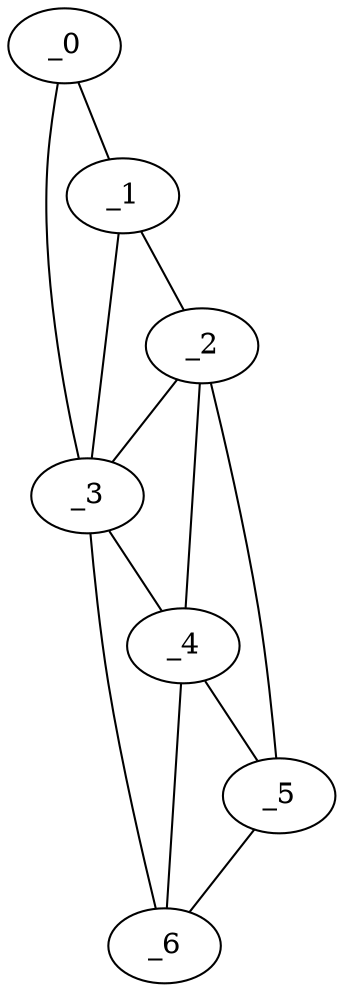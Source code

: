 graph "obj94__225.gxl" {
	_0	 [x=44,
		y=41];
	_1	 [x=57,
		y=43];
	_0 -- _1	 [valence=1];
	_3	 [x=80,
		y=76];
	_0 -- _3	 [valence=1];
	_2	 [x=64,
		y=45];
	_1 -- _2	 [valence=1];
	_1 -- _3	 [valence=1];
	_2 -- _3	 [valence=2];
	_4	 [x=84,
		y=74];
	_2 -- _4	 [valence=1];
	_5	 [x=99,
		y=67];
	_2 -- _5	 [valence=1];
	_3 -- _4	 [valence=1];
	_6	 [x=116,
		y=78];
	_3 -- _6	 [valence=1];
	_4 -- _5	 [valence=2];
	_4 -- _6	 [valence=2];
	_5 -- _6	 [valence=1];
}
